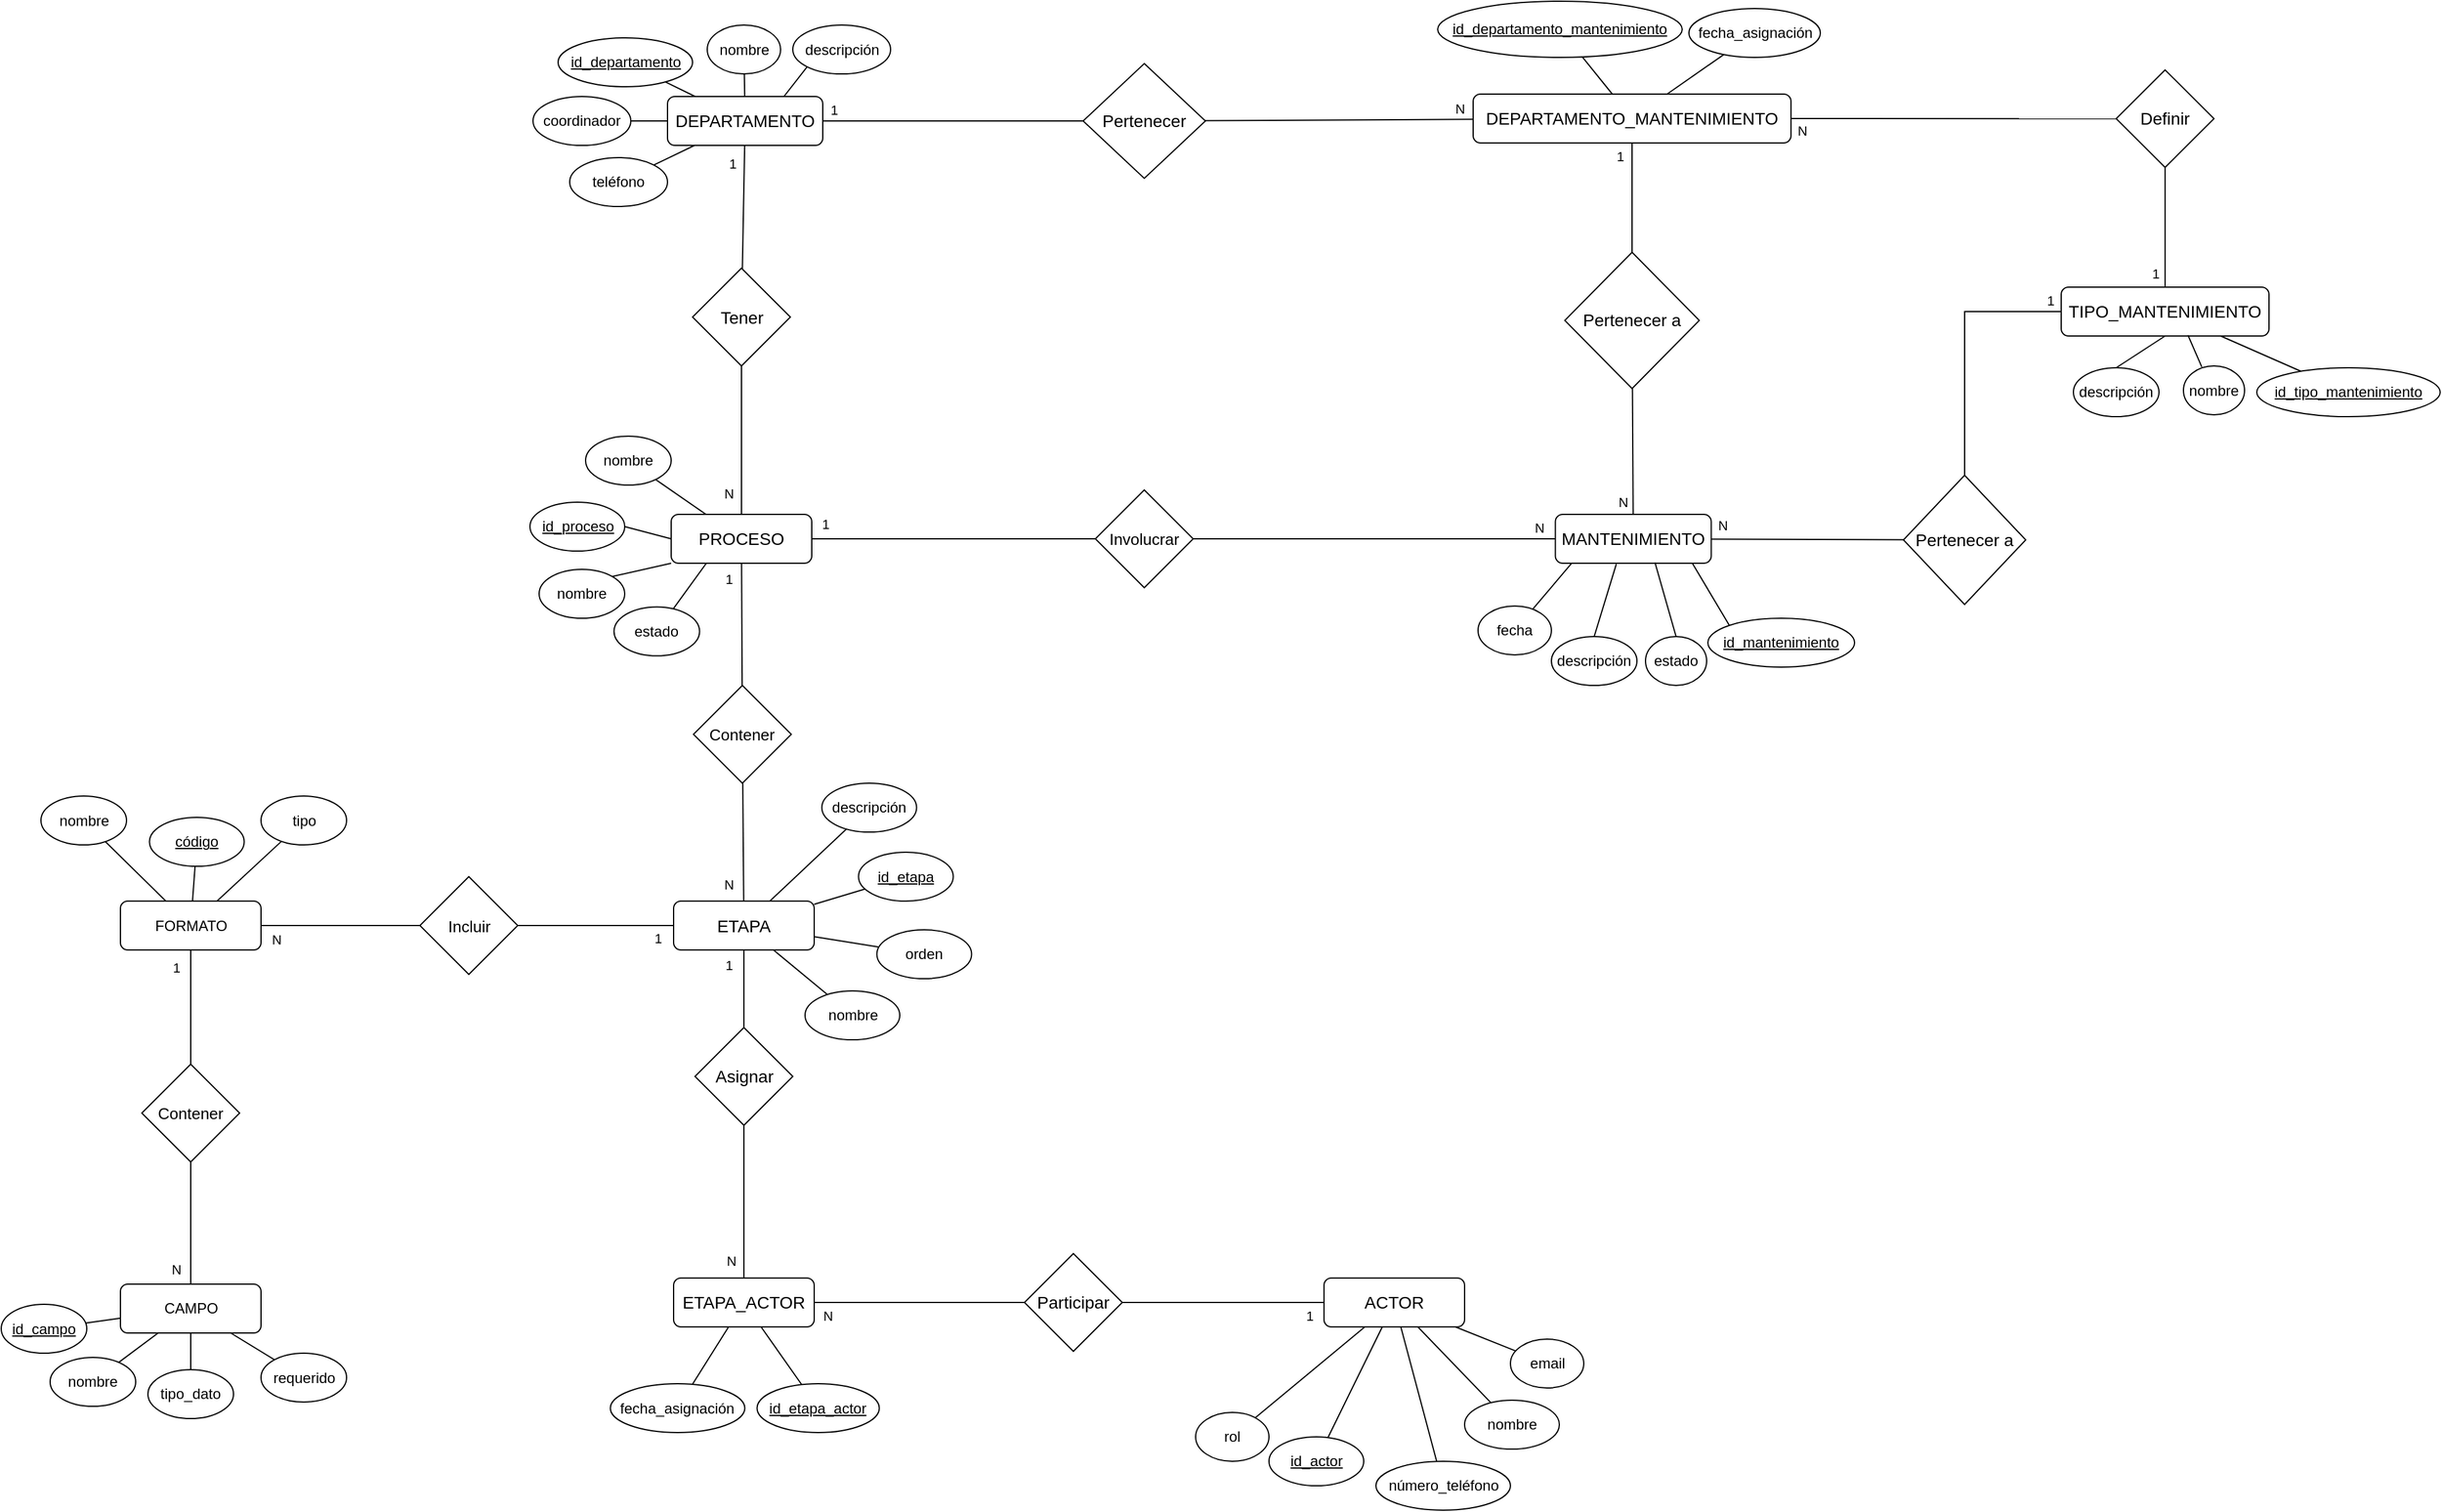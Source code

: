 <mxfile version="24.7.7">
  <diagram id="R2lEEEUBdFMjLlhIrx00" name="Page-1">
    <mxGraphModel dx="5080" dy="316" grid="1" gridSize="10" guides="1" tooltips="1" connect="1" arrows="1" fold="1" page="1" pageScale="1" pageWidth="850" pageHeight="1100" math="0" shadow="0" extFonts="Permanent Marker^https://fonts.googleapis.com/css?family=Permanent+Marker">
      <root>
        <mxCell id="0" />
        <mxCell id="1" parent="0" />
        <mxCell id="_VZzQesK3iK8Sfg0g6EO-2" style="rounded=0;orthogonalLoop=1;jettySize=auto;html=1;endArrow=none;endFill=0;" parent="1" source="_VZzQesK3iK8Sfg0g6EO-5" target="_VZzQesK3iK8Sfg0g6EO-8" edge="1">
          <mxGeometry relative="1" as="geometry" />
        </mxCell>
        <mxCell id="_VZzQesK3iK8Sfg0g6EO-3" style="edgeStyle=none;shape=connector;rounded=0;orthogonalLoop=1;jettySize=auto;html=1;strokeColor=default;align=center;verticalAlign=middle;fontFamily=Helvetica;fontSize=11;fontColor=default;labelBackgroundColor=default;endArrow=none;endFill=0;" parent="1" source="_VZzQesK3iK8Sfg0g6EO-5" target="_VZzQesK3iK8Sfg0g6EO-6" edge="1">
          <mxGeometry relative="1" as="geometry" />
        </mxCell>
        <mxCell id="_VZzQesK3iK8Sfg0g6EO-79" style="rounded=0;orthogonalLoop=1;jettySize=auto;html=1;exitX=0.75;exitY=0;exitDx=0;exitDy=0;entryX=0;entryY=1;entryDx=0;entryDy=0;endArrow=none;endFill=0;" parent="1" source="_VZzQesK3iK8Sfg0g6EO-5" target="_VZzQesK3iK8Sfg0g6EO-77" edge="1">
          <mxGeometry relative="1" as="geometry" />
        </mxCell>
        <mxCell id="_VZzQesK3iK8Sfg0g6EO-156" value="" style="edgeStyle=none;shape=connector;rounded=0;orthogonalLoop=1;jettySize=auto;html=1;strokeColor=default;align=center;verticalAlign=middle;fontFamily=Helvetica;fontSize=11;fontColor=default;labelBackgroundColor=default;endArrow=none;endFill=0;" parent="1" source="_VZzQesK3iK8Sfg0g6EO-5" target="_VZzQesK3iK8Sfg0g6EO-155" edge="1">
          <mxGeometry relative="1" as="geometry" />
        </mxCell>
        <mxCell id="_VZzQesK3iK8Sfg0g6EO-173" value="" style="edgeStyle=none;shape=connector;rounded=0;orthogonalLoop=1;jettySize=auto;html=1;strokeColor=default;align=center;verticalAlign=middle;fontFamily=Helvetica;fontSize=11;fontColor=default;labelBackgroundColor=default;endArrow=none;endFill=0;" parent="1" source="_VZzQesK3iK8Sfg0g6EO-5" target="_VZzQesK3iK8Sfg0g6EO-80" edge="1">
          <mxGeometry relative="1" as="geometry" />
        </mxCell>
        <mxCell id="GkVQI7XCMICIGFyu3JIl-25" value="" style="edgeStyle=none;shape=connector;rounded=0;orthogonalLoop=1;jettySize=auto;html=1;strokeColor=default;align=center;verticalAlign=middle;fontFamily=Helvetica;fontSize=11;fontColor=default;labelBackgroundColor=default;endArrow=none;endFill=0;" parent="1" source="_VZzQesK3iK8Sfg0g6EO-5" target="GkVQI7XCMICIGFyu3JIl-24" edge="1">
          <mxGeometry relative="1" as="geometry" />
        </mxCell>
        <mxCell id="_VZzQesK3iK8Sfg0g6EO-5" value="&lt;font style=&quot;font-size: 14px;&quot;&gt;DEPARTAMENTO&lt;/font&gt;" style="whiteSpace=wrap;html=1;align=center;rounded=1;" parent="1" vertex="1">
          <mxGeometry x="-3440" y="428" width="127" height="40" as="geometry" />
        </mxCell>
        <mxCell id="_VZzQesK3iK8Sfg0g6EO-6" value="nombre" style="ellipse;whiteSpace=wrap;html=1;align=center;" parent="1" vertex="1">
          <mxGeometry x="-3407.5" y="369.5" width="60" height="40" as="geometry" />
        </mxCell>
        <mxCell id="_VZzQesK3iK8Sfg0g6EO-8" value="id_departamento" style="ellipse;whiteSpace=wrap;html=1;align=center;fontStyle=4;" parent="1" vertex="1">
          <mxGeometry x="-3529.5" y="380" width="110" height="40" as="geometry" />
        </mxCell>
        <mxCell id="_VZzQesK3iK8Sfg0g6EO-9" style="rounded=0;orthogonalLoop=1;jettySize=auto;html=1;endArrow=none;endFill=0;exitX=0.876;exitY=0.985;exitDx=0;exitDy=0;entryX=0;entryY=0;entryDx=0;entryDy=0;exitPerimeter=0;" parent="1" source="_VZzQesK3iK8Sfg0g6EO-11" target="_VZzQesK3iK8Sfg0g6EO-13" edge="1">
          <mxGeometry relative="1" as="geometry" />
        </mxCell>
        <mxCell id="_VZzQesK3iK8Sfg0g6EO-10" style="edgeStyle=none;shape=connector;rounded=0;orthogonalLoop=1;jettySize=auto;html=1;strokeColor=default;align=center;verticalAlign=middle;fontFamily=Helvetica;fontSize=11;fontColor=default;labelBackgroundColor=default;endArrow=none;endFill=0;exitX=0.109;exitY=0.983;exitDx=0;exitDy=0;exitPerimeter=0;" parent="1" source="_VZzQesK3iK8Sfg0g6EO-11" target="_VZzQesK3iK8Sfg0g6EO-12" edge="1">
          <mxGeometry relative="1" as="geometry" />
        </mxCell>
        <mxCell id="GkVQI7XCMICIGFyu3JIl-2" value="" style="rounded=0;orthogonalLoop=1;jettySize=auto;html=1;endArrow=none;endFill=0;" parent="1" source="_VZzQesK3iK8Sfg0g6EO-11" target="GkVQI7XCMICIGFyu3JIl-1" edge="1">
          <mxGeometry relative="1" as="geometry" />
        </mxCell>
        <mxCell id="GkVQI7XCMICIGFyu3JIl-9" value="" style="edgeStyle=none;shape=connector;rounded=0;orthogonalLoop=1;jettySize=auto;html=1;strokeColor=default;align=center;verticalAlign=middle;fontFamily=Helvetica;fontSize=11;fontColor=default;labelBackgroundColor=default;endArrow=none;endFill=0;" parent="1" source="_VZzQesK3iK8Sfg0g6EO-11" target="GkVQI7XCMICIGFyu3JIl-7" edge="1">
          <mxGeometry relative="1" as="geometry" />
        </mxCell>
        <mxCell id="_VZzQesK3iK8Sfg0g6EO-11" value="&lt;font style=&quot;font-size: 14px;&quot;&gt;MANTENIMIENTO&lt;/font&gt;" style="whiteSpace=wrap;html=1;align=center;rounded=1;" parent="1" vertex="1">
          <mxGeometry x="-2713.75" y="770" width="127.5" height="40" as="geometry" />
        </mxCell>
        <mxCell id="_VZzQesK3iK8Sfg0g6EO-12" value="fecha" style="ellipse;whiteSpace=wrap;html=1;align=center;" parent="1" vertex="1">
          <mxGeometry x="-2777" y="845" width="60" height="40" as="geometry" />
        </mxCell>
        <mxCell id="_VZzQesK3iK8Sfg0g6EO-13" value="id_mantenimiento" style="ellipse;whiteSpace=wrap;html=1;align=center;fontStyle=4;" parent="1" vertex="1">
          <mxGeometry x="-2589" y="855" width="120" height="40" as="geometry" />
        </mxCell>
        <mxCell id="_VZzQesK3iK8Sfg0g6EO-112" value="" style="edgeStyle=none;shape=connector;rounded=0;orthogonalLoop=1;jettySize=auto;html=1;strokeColor=default;align=center;verticalAlign=middle;fontFamily=Helvetica;fontSize=11;fontColor=default;labelBackgroundColor=default;endArrow=none;endFill=0;" parent="1" source="_VZzQesK3iK8Sfg0g6EO-68" target="_VZzQesK3iK8Sfg0g6EO-111" edge="1">
          <mxGeometry relative="1" as="geometry" />
        </mxCell>
        <mxCell id="_VZzQesK3iK8Sfg0g6EO-115" value="" style="edgeStyle=none;shape=connector;rounded=0;orthogonalLoop=1;jettySize=auto;html=1;strokeColor=default;align=center;verticalAlign=middle;fontFamily=Helvetica;fontSize=11;fontColor=default;labelBackgroundColor=default;endArrow=none;endFill=0;" parent="1" source="_VZzQesK3iK8Sfg0g6EO-68" target="_VZzQesK3iK8Sfg0g6EO-114" edge="1">
          <mxGeometry relative="1" as="geometry" />
        </mxCell>
        <mxCell id="_VZzQesK3iK8Sfg0g6EO-163" value="" style="edgeStyle=none;shape=connector;rounded=0;orthogonalLoop=1;jettySize=auto;html=1;strokeColor=default;align=center;verticalAlign=middle;fontFamily=Helvetica;fontSize=11;fontColor=default;labelBackgroundColor=default;endArrow=none;endFill=0;" parent="1" source="_VZzQesK3iK8Sfg0g6EO-68" target="_VZzQesK3iK8Sfg0g6EO-162" edge="1">
          <mxGeometry relative="1" as="geometry" />
        </mxCell>
        <mxCell id="GkVQI7XCMICIGFyu3JIl-8" value="" style="edgeStyle=none;shape=connector;rounded=0;orthogonalLoop=1;jettySize=auto;html=1;strokeColor=default;align=center;verticalAlign=middle;fontFamily=Helvetica;fontSize=11;fontColor=default;labelBackgroundColor=default;endArrow=none;endFill=0;" parent="1" source="_VZzQesK3iK8Sfg0g6EO-68" target="GkVQI7XCMICIGFyu3JIl-7" edge="1">
          <mxGeometry relative="1" as="geometry" />
        </mxCell>
        <mxCell id="GkVQI7XCMICIGFyu3JIl-26" value="" style="edgeStyle=none;shape=connector;rounded=0;orthogonalLoop=1;jettySize=auto;html=1;strokeColor=default;align=center;verticalAlign=middle;fontFamily=Helvetica;fontSize=11;fontColor=default;labelBackgroundColor=default;endArrow=none;endFill=0;" parent="1" source="_VZzQesK3iK8Sfg0g6EO-68" target="GkVQI7XCMICIGFyu3JIl-24" edge="1">
          <mxGeometry relative="1" as="geometry" />
        </mxCell>
        <mxCell id="_VZzQesK3iK8Sfg0g6EO-68" value="&lt;font style=&quot;font-size: 14px;&quot;&gt;DEPARTAMENTO_MANTENIMIENTO&lt;/font&gt;" style="whiteSpace=wrap;html=1;align=center;rounded=1;" parent="1" vertex="1">
          <mxGeometry x="-2781" y="426" width="260" height="40" as="geometry" />
        </mxCell>
        <mxCell id="_VZzQesK3iK8Sfg0g6EO-118" value="" style="edgeStyle=none;shape=connector;rounded=0;orthogonalLoop=1;jettySize=auto;html=1;strokeColor=default;align=center;verticalAlign=middle;fontFamily=Helvetica;fontSize=11;fontColor=default;labelBackgroundColor=default;endArrow=none;endFill=0;" parent="1" source="_VZzQesK3iK8Sfg0g6EO-69" target="_VZzQesK3iK8Sfg0g6EO-117" edge="1">
          <mxGeometry relative="1" as="geometry" />
        </mxCell>
        <mxCell id="_VZzQesK3iK8Sfg0g6EO-122" value="" style="edgeStyle=none;shape=connector;rounded=0;orthogonalLoop=1;jettySize=auto;html=1;strokeColor=default;align=center;verticalAlign=middle;fontFamily=Helvetica;fontSize=11;fontColor=default;labelBackgroundColor=default;endArrow=none;endFill=0;" parent="1" source="_VZzQesK3iK8Sfg0g6EO-69" target="_VZzQesK3iK8Sfg0g6EO-121" edge="1">
          <mxGeometry relative="1" as="geometry" />
        </mxCell>
        <mxCell id="_VZzQesK3iK8Sfg0g6EO-123" value="" style="edgeStyle=none;shape=connector;rounded=0;orthogonalLoop=1;jettySize=auto;html=1;strokeColor=default;align=center;verticalAlign=middle;fontFamily=Helvetica;fontSize=11;fontColor=default;labelBackgroundColor=default;endArrow=none;endFill=0;" parent="1" source="_VZzQesK3iK8Sfg0g6EO-69" target="_VZzQesK3iK8Sfg0g6EO-120" edge="1">
          <mxGeometry relative="1" as="geometry" />
        </mxCell>
        <mxCell id="_VZzQesK3iK8Sfg0g6EO-125" value="" style="edgeStyle=none;shape=connector;rounded=0;orthogonalLoop=1;jettySize=auto;html=1;strokeColor=default;align=center;verticalAlign=middle;fontFamily=Helvetica;fontSize=11;fontColor=default;labelBackgroundColor=default;endArrow=none;endFill=0;" parent="1" source="_VZzQesK3iK8Sfg0g6EO-69" target="_VZzQesK3iK8Sfg0g6EO-119" edge="1">
          <mxGeometry relative="1" as="geometry" />
        </mxCell>
        <mxCell id="_VZzQesK3iK8Sfg0g6EO-180" value="" style="edgeStyle=none;shape=connector;rounded=0;orthogonalLoop=1;jettySize=auto;html=1;strokeColor=default;align=center;verticalAlign=middle;fontFamily=Helvetica;fontSize=11;fontColor=default;labelBackgroundColor=default;endArrow=none;endFill=0;" parent="1" source="_VZzQesK3iK8Sfg0g6EO-69" target="_VZzQesK3iK8Sfg0g6EO-179" edge="1">
          <mxGeometry relative="1" as="geometry" />
        </mxCell>
        <mxCell id="_VZzQesK3iK8Sfg0g6EO-69" value="&lt;font style=&quot;font-size: 14px;&quot;&gt;ETAPA&lt;/font&gt;" style="whiteSpace=wrap;html=1;align=center;rounded=1;" parent="1" vertex="1">
          <mxGeometry x="-3435" y="1086.5" width="115" height="40" as="geometry" />
        </mxCell>
        <mxCell id="_VZzQesK3iK8Sfg0g6EO-106" value="" style="shape=connector;rounded=0;orthogonalLoop=1;jettySize=auto;html=1;strokeColor=default;align=center;verticalAlign=middle;fontFamily=Helvetica;fontSize=11;fontColor=default;labelBackgroundColor=default;endArrow=none;endFill=0;exitX=0.75;exitY=1;exitDx=0;exitDy=0;" parent="1" source="_VZzQesK3iK8Sfg0g6EO-70" target="_VZzQesK3iK8Sfg0g6EO-105" edge="1">
          <mxGeometry relative="1" as="geometry" />
        </mxCell>
        <mxCell id="_VZzQesK3iK8Sfg0g6EO-108" value="" style="edgeStyle=none;shape=connector;rounded=0;orthogonalLoop=1;jettySize=auto;html=1;strokeColor=default;align=center;verticalAlign=middle;fontFamily=Helvetica;fontSize=11;fontColor=default;labelBackgroundColor=default;endArrow=none;endFill=0;exitX=0.25;exitY=1;exitDx=0;exitDy=0;" parent="1" source="_VZzQesK3iK8Sfg0g6EO-70" target="_VZzQesK3iK8Sfg0g6EO-107" edge="1">
          <mxGeometry relative="1" as="geometry" />
        </mxCell>
        <mxCell id="_VZzQesK3iK8Sfg0g6EO-157" value="" style="edgeStyle=none;shape=connector;rounded=0;orthogonalLoop=1;jettySize=auto;html=1;strokeColor=default;align=center;verticalAlign=middle;fontFamily=Helvetica;fontSize=11;fontColor=default;labelBackgroundColor=default;endArrow=none;endFill=0;entryX=0.5;entryY=1;entryDx=0;entryDy=0;startArrow=none;startFill=0;" parent="1" source="_VZzQesK3iK8Sfg0g6EO-70" target="_VZzQesK3iK8Sfg0g6EO-155" edge="1">
          <mxGeometry relative="1" as="geometry" />
        </mxCell>
        <mxCell id="_VZzQesK3iK8Sfg0g6EO-169" value="" style="edgeStyle=none;shape=connector;rounded=0;orthogonalLoop=1;jettySize=auto;html=1;strokeColor=default;align=center;verticalAlign=middle;fontFamily=Helvetica;fontSize=11;fontColor=default;labelBackgroundColor=default;endArrow=none;endFill=0;" parent="1" source="_VZzQesK3iK8Sfg0g6EO-70" target="_VZzQesK3iK8Sfg0g6EO-167" edge="1">
          <mxGeometry relative="1" as="geometry" />
        </mxCell>
        <mxCell id="_VZzQesK3iK8Sfg0g6EO-191" value="" style="edgeStyle=none;shape=connector;rounded=0;orthogonalLoop=1;jettySize=auto;html=1;strokeColor=default;align=center;verticalAlign=middle;fontFamily=Helvetica;fontSize=11;fontColor=default;labelBackgroundColor=default;endArrow=none;endFill=0;" parent="1" source="_VZzQesK3iK8Sfg0g6EO-70" target="_VZzQesK3iK8Sfg0g6EO-190" edge="1">
          <mxGeometry relative="1" as="geometry" />
        </mxCell>
        <mxCell id="_VZzQesK3iK8Sfg0g6EO-70" value="&lt;font style=&quot;font-size: 14px;&quot;&gt;PROCESO&lt;/font&gt;" style="whiteSpace=wrap;html=1;align=center;rounded=1;" parent="1" vertex="1">
          <mxGeometry x="-3437" y="770" width="115" height="40" as="geometry" />
        </mxCell>
        <mxCell id="_VZzQesK3iK8Sfg0g6EO-71" value="&lt;font style=&quot;font-size: 14px;&quot;&gt;ETAPA_ACTOR&lt;/font&gt;" style="whiteSpace=wrap;html=1;align=center;rounded=1;" parent="1" vertex="1">
          <mxGeometry x="-3435" y="1395" width="115" height="40" as="geometry" />
        </mxCell>
        <mxCell id="_VZzQesK3iK8Sfg0g6EO-146" value="" style="edgeStyle=none;shape=connector;rounded=0;orthogonalLoop=1;jettySize=auto;html=1;strokeColor=default;align=center;verticalAlign=middle;fontFamily=Helvetica;fontSize=11;fontColor=default;labelBackgroundColor=default;endArrow=none;endFill=0;" parent="1" source="_VZzQesK3iK8Sfg0g6EO-73" target="_VZzQesK3iK8Sfg0g6EO-145" edge="1">
          <mxGeometry relative="1" as="geometry" />
        </mxCell>
        <mxCell id="_VZzQesK3iK8Sfg0g6EO-181" value="" style="edgeStyle=none;shape=connector;rounded=0;orthogonalLoop=1;jettySize=auto;html=1;strokeColor=default;align=center;verticalAlign=middle;fontFamily=Helvetica;fontSize=11;fontColor=default;labelBackgroundColor=default;endArrow=none;endFill=0;" parent="1" source="_VZzQesK3iK8Sfg0g6EO-73" target="_VZzQesK3iK8Sfg0g6EO-179" edge="1">
          <mxGeometry relative="1" as="geometry" />
        </mxCell>
        <mxCell id="GkVQI7XCMICIGFyu3JIl-54" value="" style="edgeStyle=none;shape=connector;rounded=0;orthogonalLoop=1;jettySize=auto;html=1;strokeColor=default;align=center;verticalAlign=middle;fontFamily=Helvetica;fontSize=11;fontColor=default;labelBackgroundColor=default;endArrow=none;endFill=0;" parent="1" source="_VZzQesK3iK8Sfg0g6EO-73" target="GkVQI7XCMICIGFyu3JIl-53" edge="1">
          <mxGeometry relative="1" as="geometry" />
        </mxCell>
        <mxCell id="_VZzQesK3iK8Sfg0g6EO-73" value="FORMATO" style="whiteSpace=wrap;html=1;align=center;rounded=1;" parent="1" vertex="1">
          <mxGeometry x="-3887.5" y="1086.5" width="115" height="40" as="geometry" />
        </mxCell>
        <mxCell id="_VZzQesK3iK8Sfg0g6EO-137" value="" style="edgeStyle=none;shape=connector;rounded=0;orthogonalLoop=1;jettySize=auto;html=1;strokeColor=default;align=center;verticalAlign=middle;fontFamily=Helvetica;fontSize=11;fontColor=default;labelBackgroundColor=default;endArrow=none;endFill=0;" parent="1" source="_VZzQesK3iK8Sfg0g6EO-74" target="_VZzQesK3iK8Sfg0g6EO-127" edge="1">
          <mxGeometry relative="1" as="geometry" />
        </mxCell>
        <mxCell id="_VZzQesK3iK8Sfg0g6EO-138" value="" style="edgeStyle=none;shape=connector;rounded=0;orthogonalLoop=1;jettySize=auto;html=1;strokeColor=default;align=center;verticalAlign=middle;fontFamily=Helvetica;fontSize=11;fontColor=default;labelBackgroundColor=default;endArrow=none;endFill=0;" parent="1" source="_VZzQesK3iK8Sfg0g6EO-74" target="_VZzQesK3iK8Sfg0g6EO-126" edge="1">
          <mxGeometry relative="1" as="geometry" />
        </mxCell>
        <mxCell id="_VZzQesK3iK8Sfg0g6EO-139" value="" style="edgeStyle=none;shape=connector;rounded=0;orthogonalLoop=1;jettySize=auto;html=1;strokeColor=default;align=center;verticalAlign=middle;fontFamily=Helvetica;fontSize=11;fontColor=default;labelBackgroundColor=default;endArrow=none;endFill=0;" parent="1" source="_VZzQesK3iK8Sfg0g6EO-74" target="_VZzQesK3iK8Sfg0g6EO-129" edge="1">
          <mxGeometry relative="1" as="geometry" />
        </mxCell>
        <mxCell id="_VZzQesK3iK8Sfg0g6EO-140" value="" style="edgeStyle=none;shape=connector;rounded=0;orthogonalLoop=1;jettySize=auto;html=1;strokeColor=default;align=center;verticalAlign=middle;fontFamily=Helvetica;fontSize=11;fontColor=default;labelBackgroundColor=default;endArrow=none;endFill=0;" parent="1" source="_VZzQesK3iK8Sfg0g6EO-74" target="_VZzQesK3iK8Sfg0g6EO-128" edge="1">
          <mxGeometry relative="1" as="geometry" />
        </mxCell>
        <mxCell id="_VZzQesK3iK8Sfg0g6EO-74" value="&lt;font style=&quot;font-size: 14px;&quot;&gt;ACTOR&lt;/font&gt;" style="whiteSpace=wrap;html=1;align=center;rounded=1;" parent="1" vertex="1">
          <mxGeometry x="-2903" y="1395" width="115" height="40" as="geometry" />
        </mxCell>
        <mxCell id="_VZzQesK3iK8Sfg0g6EO-100" value="" style="rounded=0;orthogonalLoop=1;jettySize=auto;html=1;endArrow=none;endFill=0;" parent="1" source="_VZzQesK3iK8Sfg0g6EO-75" target="_VZzQesK3iK8Sfg0g6EO-96" edge="1">
          <mxGeometry relative="1" as="geometry" />
        </mxCell>
        <mxCell id="_VZzQesK3iK8Sfg0g6EO-164" value="" style="edgeStyle=none;shape=connector;rounded=0;orthogonalLoop=1;jettySize=auto;html=1;strokeColor=default;align=center;verticalAlign=middle;fontFamily=Helvetica;fontSize=11;fontColor=default;labelBackgroundColor=default;endArrow=none;endFill=0;" parent="1" source="_VZzQesK3iK8Sfg0g6EO-75" target="_VZzQesK3iK8Sfg0g6EO-162" edge="1">
          <mxGeometry relative="1" as="geometry" />
        </mxCell>
        <mxCell id="GkVQI7XCMICIGFyu3JIl-6" value="" style="edgeStyle=orthogonalEdgeStyle;shape=connector;rounded=0;orthogonalLoop=1;jettySize=auto;html=1;strokeColor=default;align=center;verticalAlign=middle;fontFamily=Helvetica;fontSize=11;fontColor=default;labelBackgroundColor=default;endArrow=none;endFill=0;entryX=0.5;entryY=0;entryDx=0;entryDy=0;exitX=0;exitY=0.5;exitDx=0;exitDy=0;" parent="1" source="_VZzQesK3iK8Sfg0g6EO-75" target="GkVQI7XCMICIGFyu3JIl-1" edge="1">
          <mxGeometry relative="1" as="geometry" />
        </mxCell>
        <mxCell id="_VZzQesK3iK8Sfg0g6EO-75" value="&lt;font style=&quot;font-size: 14px;&quot;&gt;TIPO_MANTENIMIENTO&lt;/font&gt;" style="whiteSpace=wrap;html=1;align=center;rounded=1;" parent="1" vertex="1">
          <mxGeometry x="-2300" y="584" width="170" height="40" as="geometry" />
        </mxCell>
        <mxCell id="_VZzQesK3iK8Sfg0g6EO-77" value="descripción" style="ellipse;whiteSpace=wrap;html=1;align=center;" parent="1" vertex="1">
          <mxGeometry x="-3337.5" y="369.5" width="80" height="40" as="geometry" />
        </mxCell>
        <mxCell id="_VZzQesK3iK8Sfg0g6EO-80" value="teléfono" style="ellipse;whiteSpace=wrap;html=1;align=center;" parent="1" vertex="1">
          <mxGeometry x="-3520" y="478" width="80" height="40" as="geometry" />
        </mxCell>
        <mxCell id="_VZzQesK3iK8Sfg0g6EO-81" value="coordinador" style="ellipse;whiteSpace=wrap;html=1;align=center;" parent="1" vertex="1">
          <mxGeometry x="-3550" y="428" width="80" height="40" as="geometry" />
        </mxCell>
        <mxCell id="_VZzQesK3iK8Sfg0g6EO-85" value="" style="endArrow=none;html=1;rounded=0;exitX=1;exitY=0.5;exitDx=0;exitDy=0;entryX=0;entryY=0.5;entryDx=0;entryDy=0;" parent="1" source="_VZzQesK3iK8Sfg0g6EO-81" target="_VZzQesK3iK8Sfg0g6EO-5" edge="1">
          <mxGeometry width="50" height="50" relative="1" as="geometry">
            <mxPoint x="-3380" y="482" as="sourcePoint" />
            <mxPoint x="-3330" y="432" as="targetPoint" />
          </mxGeometry>
        </mxCell>
        <mxCell id="_VZzQesK3iK8Sfg0g6EO-88" value="descripción" style="ellipse;whiteSpace=wrap;html=1;align=center;" parent="1" vertex="1">
          <mxGeometry x="-2717" y="870" width="70" height="40" as="geometry" />
        </mxCell>
        <mxCell id="_VZzQesK3iK8Sfg0g6EO-89" value="" style="endArrow=none;html=1;rounded=0;entryX=0.391;entryY=1.017;entryDx=0;entryDy=0;exitX=0.5;exitY=0;exitDx=0;exitDy=0;entryPerimeter=0;" parent="1" source="_VZzQesK3iK8Sfg0g6EO-88" target="_VZzQesK3iK8Sfg0g6EO-11" edge="1">
          <mxGeometry width="50" height="50" relative="1" as="geometry">
            <mxPoint x="-2810" y="884.5" as="sourcePoint" />
            <mxPoint x="-2760" y="834.5" as="targetPoint" />
          </mxGeometry>
        </mxCell>
        <mxCell id="_VZzQesK3iK8Sfg0g6EO-90" value="estado" style="ellipse;whiteSpace=wrap;html=1;align=center;" parent="1" vertex="1">
          <mxGeometry x="-2640" y="870" width="50" height="40" as="geometry" />
        </mxCell>
        <mxCell id="_VZzQesK3iK8Sfg0g6EO-91" value="" style="endArrow=none;html=1;rounded=0;entryX=0.639;entryY=0.985;entryDx=0;entryDy=0;exitX=0.5;exitY=0;exitDx=0;exitDy=0;entryPerimeter=0;" parent="1" source="_VZzQesK3iK8Sfg0g6EO-90" target="_VZzQesK3iK8Sfg0g6EO-11" edge="1">
          <mxGeometry width="50" height="50" relative="1" as="geometry">
            <mxPoint x="-2770" y="874.5" as="sourcePoint" />
            <mxPoint x="-2766" y="844.5" as="targetPoint" />
          </mxGeometry>
        </mxCell>
        <mxCell id="_VZzQesK3iK8Sfg0g6EO-92" value="descripción" style="ellipse;whiteSpace=wrap;html=1;align=center;" parent="1" vertex="1">
          <mxGeometry x="-2290" y="650" width="70" height="40" as="geometry" />
        </mxCell>
        <mxCell id="_VZzQesK3iK8Sfg0g6EO-93" value="nombre" style="ellipse;whiteSpace=wrap;html=1;align=center;" parent="1" vertex="1">
          <mxGeometry x="-2200" y="648.5" width="50" height="40" as="geometry" />
        </mxCell>
        <mxCell id="_VZzQesK3iK8Sfg0g6EO-94" value="" style="endArrow=none;html=1;rounded=0;entryX=0.5;entryY=1;entryDx=0;entryDy=0;exitX=0.5;exitY=0;exitDx=0;exitDy=0;" parent="1" source="_VZzQesK3iK8Sfg0g6EO-92" target="_VZzQesK3iK8Sfg0g6EO-75" edge="1">
          <mxGeometry width="50" height="50" relative="1" as="geometry">
            <mxPoint x="-2370" y="724" as="sourcePoint" />
            <mxPoint x="-2320" y="674" as="targetPoint" />
          </mxGeometry>
        </mxCell>
        <mxCell id="_VZzQesK3iK8Sfg0g6EO-95" value="" style="endArrow=none;html=1;rounded=0;entryX=0.3;entryY=0.021;entryDx=0;entryDy=0;exitX=0.61;exitY=0.983;exitDx=0;exitDy=0;exitPerimeter=0;entryPerimeter=0;" parent="1" source="_VZzQesK3iK8Sfg0g6EO-75" target="_VZzQesK3iK8Sfg0g6EO-93" edge="1">
          <mxGeometry width="50" height="50" relative="1" as="geometry">
            <mxPoint x="-2370" y="724" as="sourcePoint" />
            <mxPoint x="-2320" y="674" as="targetPoint" />
          </mxGeometry>
        </mxCell>
        <mxCell id="_VZzQesK3iK8Sfg0g6EO-96" value="&lt;u&gt;id_tipo_mantenimiento&lt;/u&gt;" style="ellipse;whiteSpace=wrap;html=1;align=center;" parent="1" vertex="1">
          <mxGeometry x="-2140" y="650" width="150" height="40" as="geometry" />
        </mxCell>
        <mxCell id="_VZzQesK3iK8Sfg0g6EO-101" value="nombre" style="ellipse;whiteSpace=wrap;html=1;align=center;" parent="1" vertex="1">
          <mxGeometry x="-3545" y="815" width="70" height="40" as="geometry" />
        </mxCell>
        <mxCell id="_VZzQesK3iK8Sfg0g6EO-102" value="&lt;u&gt;id_proceso&lt;/u&gt;" style="ellipse;whiteSpace=wrap;html=1;align=center;" parent="1" vertex="1">
          <mxGeometry x="-3552.5" y="760" width="77.5" height="40" as="geometry" />
        </mxCell>
        <mxCell id="_VZzQesK3iK8Sfg0g6EO-103" value="" style="endArrow=none;html=1;rounded=0;entryX=0;entryY=1;entryDx=0;entryDy=0;exitX=1;exitY=0;exitDx=0;exitDy=0;" parent="1" source="_VZzQesK3iK8Sfg0g6EO-101" target="_VZzQesK3iK8Sfg0g6EO-70" edge="1">
          <mxGeometry width="50" height="50" relative="1" as="geometry">
            <mxPoint x="-3660" y="909.5" as="sourcePoint" />
            <mxPoint x="-3505" y="810" as="targetPoint" />
          </mxGeometry>
        </mxCell>
        <mxCell id="_VZzQesK3iK8Sfg0g6EO-104" value="" style="endArrow=none;html=1;rounded=0;entryX=1;entryY=0.5;entryDx=0;entryDy=0;exitX=0;exitY=0.5;exitDx=0;exitDy=0;" parent="1" source="_VZzQesK3iK8Sfg0g6EO-70" target="_VZzQesK3iK8Sfg0g6EO-102" edge="1">
          <mxGeometry width="50" height="50" relative="1" as="geometry">
            <mxPoint x="-3467" y="810" as="sourcePoint" />
            <mxPoint x="-3610" y="859.5" as="targetPoint" />
          </mxGeometry>
        </mxCell>
        <mxCell id="_VZzQesK3iK8Sfg0g6EO-105" value="nombre" style="ellipse;whiteSpace=wrap;html=1;align=center;" parent="1" vertex="1">
          <mxGeometry x="-3507" y="706" width="70" height="40" as="geometry" />
        </mxCell>
        <mxCell id="_VZzQesK3iK8Sfg0g6EO-107" value="estado" style="ellipse;whiteSpace=wrap;html=1;align=center;" parent="1" vertex="1">
          <mxGeometry x="-3483.75" y="845.75" width="70" height="40" as="geometry" />
        </mxCell>
        <mxCell id="_VZzQesK3iK8Sfg0g6EO-111" value="&lt;u&gt;id_departamento_mantenimiento&lt;/u&gt;" style="ellipse;whiteSpace=wrap;html=1;align=center;" parent="1" vertex="1">
          <mxGeometry x="-2810" y="350" width="200" height="46" as="geometry" />
        </mxCell>
        <mxCell id="_VZzQesK3iK8Sfg0g6EO-114" value="fecha_asignación" style="ellipse;whiteSpace=wrap;html=1;align=center;" parent="1" vertex="1">
          <mxGeometry x="-2604.5" y="356" width="107.5" height="40" as="geometry" />
        </mxCell>
        <mxCell id="_VZzQesK3iK8Sfg0g6EO-117" value="&lt;u&gt;id_etapa&lt;/u&gt;" style="ellipse;whiteSpace=wrap;html=1;align=center;" parent="1" vertex="1">
          <mxGeometry x="-3283.75" y="1046.5" width="77.5" height="40" as="geometry" />
        </mxCell>
        <mxCell id="_VZzQesK3iK8Sfg0g6EO-119" value="nombre" style="ellipse;whiteSpace=wrap;html=1;align=center;" parent="1" vertex="1">
          <mxGeometry x="-3327.5" y="1160" width="77.5" height="40" as="geometry" />
        </mxCell>
        <mxCell id="_VZzQesK3iK8Sfg0g6EO-120" value="orden&lt;span style=&quot;color: rgba(0, 0, 0, 0); font-family: monospace; font-size: 0px; text-align: start; text-wrap: nowrap;&quot;&gt;%3CmxGraphModel%3E%3Croot%3E%3CmxCell%20id%3D%220%22%2F%3E%3CmxCell%20id%3D%221%22%20parent%3D%220%22%2F%3E%3CmxCell%20id%3D%222%22%20value%3D%22nombre%22%20style%3D%22ellipse%3BwhiteSpace%3Dwrap%3Bhtml%3D1%3Balign%3Dcenter%3B%22%20vertex%3D%221%22%20parent%3D%221%22%3E%3CmxGeometry%20x%3D%22-2938.75%22%20y%3D%221330%22%20width%3D%2277.5%22%20height%3D%2240%22%20as%3D%22geometry%22%2F%3E%3C%2FmxCell%3E%3C%2Froot%3E%3C%2FmxGraphModel%3E&lt;/span&gt;" style="ellipse;whiteSpace=wrap;html=1;align=center;" parent="1" vertex="1">
          <mxGeometry x="-3268.75" y="1110" width="77.5" height="40" as="geometry" />
        </mxCell>
        <mxCell id="_VZzQesK3iK8Sfg0g6EO-121" value="descripción" style="ellipse;whiteSpace=wrap;html=1;align=center;" parent="1" vertex="1">
          <mxGeometry x="-3313.75" y="990" width="77.5" height="40" as="geometry" />
        </mxCell>
        <mxCell id="_VZzQesK3iK8Sfg0g6EO-126" value="&lt;u&gt;id_actor&lt;/u&gt;" style="ellipse;whiteSpace=wrap;html=1;align=center;" parent="1" vertex="1">
          <mxGeometry x="-2948" y="1525" width="77.5" height="40" as="geometry" />
        </mxCell>
        <mxCell id="_VZzQesK3iK8Sfg0g6EO-127" value="nombre" style="ellipse;whiteSpace=wrap;html=1;align=center;" parent="1" vertex="1">
          <mxGeometry x="-2788" y="1495" width="77.5" height="40" as="geometry" />
        </mxCell>
        <mxCell id="_VZzQesK3iK8Sfg0g6EO-128" value="rol" style="ellipse;whiteSpace=wrap;html=1;align=center;" parent="1" vertex="1">
          <mxGeometry x="-3008" y="1505" width="60" height="40" as="geometry" />
        </mxCell>
        <mxCell id="_VZzQesK3iK8Sfg0g6EO-129" value="número_teléfono" style="ellipse;whiteSpace=wrap;html=1;align=center;" parent="1" vertex="1">
          <mxGeometry x="-2860.5" y="1545" width="110" height="40" as="geometry" />
        </mxCell>
        <mxCell id="_VZzQesK3iK8Sfg0g6EO-131" value="" style="edgeStyle=none;shape=connector;rounded=0;orthogonalLoop=1;jettySize=auto;html=1;strokeColor=default;align=center;verticalAlign=middle;fontFamily=Helvetica;fontSize=11;fontColor=default;labelBackgroundColor=default;endArrow=none;endFill=0;" parent="1" source="_VZzQesK3iK8Sfg0g6EO-130" target="_VZzQesK3iK8Sfg0g6EO-74" edge="1">
          <mxGeometry relative="1" as="geometry" />
        </mxCell>
        <mxCell id="_VZzQesK3iK8Sfg0g6EO-130" value="email" style="ellipse;whiteSpace=wrap;html=1;align=center;" parent="1" vertex="1">
          <mxGeometry x="-2750.5" y="1445" width="60" height="40" as="geometry" />
        </mxCell>
        <mxCell id="GkVQI7XCMICIGFyu3JIl-46" value="" style="edgeStyle=none;shape=connector;rounded=0;orthogonalLoop=1;jettySize=auto;html=1;strokeColor=default;align=center;verticalAlign=middle;fontFamily=Helvetica;fontSize=11;fontColor=default;labelBackgroundColor=default;endArrow=none;endFill=0;" parent="1" source="_VZzQesK3iK8Sfg0g6EO-142" target="GkVQI7XCMICIGFyu3JIl-45" edge="1">
          <mxGeometry relative="1" as="geometry" />
        </mxCell>
        <mxCell id="GkVQI7XCMICIGFyu3JIl-52" value="" style="edgeStyle=none;shape=connector;rounded=0;orthogonalLoop=1;jettySize=auto;html=1;strokeColor=default;align=center;verticalAlign=middle;fontFamily=Helvetica;fontSize=11;fontColor=default;labelBackgroundColor=default;endArrow=none;endFill=0;" parent="1" source="_VZzQesK3iK8Sfg0g6EO-142" target="GkVQI7XCMICIGFyu3JIl-51" edge="1">
          <mxGeometry relative="1" as="geometry" />
        </mxCell>
        <mxCell id="GkVQI7XCMICIGFyu3JIl-55" value="" style="edgeStyle=none;shape=connector;rounded=0;orthogonalLoop=1;jettySize=auto;html=1;strokeColor=default;align=center;verticalAlign=middle;fontFamily=Helvetica;fontSize=11;fontColor=default;labelBackgroundColor=default;endArrow=none;endFill=0;" parent="1" source="_VZzQesK3iK8Sfg0g6EO-142" target="GkVQI7XCMICIGFyu3JIl-53" edge="1">
          <mxGeometry relative="1" as="geometry" />
        </mxCell>
        <mxCell id="_VZzQesK3iK8Sfg0g6EO-142" value="CAMPO" style="whiteSpace=wrap;html=1;align=center;rounded=1;" parent="1" vertex="1">
          <mxGeometry x="-3887.5" y="1400" width="115" height="40" as="geometry" />
        </mxCell>
        <mxCell id="_VZzQesK3iK8Sfg0g6EO-144" value="" style="edgeStyle=none;shape=connector;rounded=0;orthogonalLoop=1;jettySize=auto;html=1;strokeColor=default;align=center;verticalAlign=middle;fontFamily=Helvetica;fontSize=11;fontColor=default;labelBackgroundColor=default;endArrow=none;endFill=0;" parent="1" source="_VZzQesK3iK8Sfg0g6EO-143" target="_VZzQesK3iK8Sfg0g6EO-73" edge="1">
          <mxGeometry relative="1" as="geometry" />
        </mxCell>
        <mxCell id="_VZzQesK3iK8Sfg0g6EO-143" value="&lt;u&gt;código&lt;/u&gt;" style="ellipse;whiteSpace=wrap;html=1;align=center;" parent="1" vertex="1">
          <mxGeometry x="-3863.75" y="1018" width="77.5" height="40" as="geometry" />
        </mxCell>
        <mxCell id="_VZzQesK3iK8Sfg0g6EO-145" value="nombre" style="ellipse;whiteSpace=wrap;html=1;align=center;" parent="1" vertex="1">
          <mxGeometry x="-3952.5" y="1000.5" width="70" height="40" as="geometry" />
        </mxCell>
        <mxCell id="_VZzQesK3iK8Sfg0g6EO-149" value="" style="edgeStyle=none;shape=connector;rounded=0;orthogonalLoop=1;jettySize=auto;html=1;strokeColor=default;align=center;verticalAlign=middle;fontFamily=Helvetica;fontSize=11;fontColor=default;labelBackgroundColor=default;endArrow=none;endFill=0;" parent="1" source="_VZzQesK3iK8Sfg0g6EO-148" target="_VZzQesK3iK8Sfg0g6EO-73" edge="1">
          <mxGeometry relative="1" as="geometry" />
        </mxCell>
        <mxCell id="_VZzQesK3iK8Sfg0g6EO-148" value="tipo" style="ellipse;whiteSpace=wrap;html=1;align=center;" parent="1" vertex="1">
          <mxGeometry x="-3772.5" y="1000.5" width="70" height="40" as="geometry" />
        </mxCell>
        <mxCell id="_VZzQesK3iK8Sfg0g6EO-151" value="" style="edgeStyle=none;shape=connector;rounded=0;orthogonalLoop=1;jettySize=auto;html=1;strokeColor=default;align=center;verticalAlign=middle;fontFamily=Helvetica;fontSize=11;fontColor=default;labelBackgroundColor=default;endArrow=none;endFill=0;" parent="1" source="_VZzQesK3iK8Sfg0g6EO-150" target="_VZzQesK3iK8Sfg0g6EO-71" edge="1">
          <mxGeometry relative="1" as="geometry" />
        </mxCell>
        <mxCell id="_VZzQesK3iK8Sfg0g6EO-150" value="&lt;u&gt;id_etapa_actor&lt;/u&gt;" style="ellipse;whiteSpace=wrap;html=1;align=center;" parent="1" vertex="1">
          <mxGeometry x="-3366.75" y="1481.5" width="100" height="40" as="geometry" />
        </mxCell>
        <mxCell id="_VZzQesK3iK8Sfg0g6EO-153" value="" style="edgeStyle=none;shape=connector;rounded=0;orthogonalLoop=1;jettySize=auto;html=1;strokeColor=default;align=center;verticalAlign=middle;fontFamily=Helvetica;fontSize=11;fontColor=default;labelBackgroundColor=default;endArrow=none;endFill=0;" parent="1" source="_VZzQesK3iK8Sfg0g6EO-152" target="_VZzQesK3iK8Sfg0g6EO-71" edge="1">
          <mxGeometry relative="1" as="geometry" />
        </mxCell>
        <mxCell id="_VZzQesK3iK8Sfg0g6EO-152" value="fecha_asignación" style="ellipse;whiteSpace=wrap;html=1;align=center;" parent="1" vertex="1">
          <mxGeometry x="-3486.75" y="1481.5" width="110" height="40" as="geometry" />
        </mxCell>
        <mxCell id="_VZzQesK3iK8Sfg0g6EO-155" value="&lt;font style=&quot;font-size: 14px;&quot;&gt;Tener&lt;/font&gt;" style="rhombus;whiteSpace=wrap;html=1;fontFamily=Helvetica;fontSize=11;fontColor=default;labelBackgroundColor=default;" parent="1" vertex="1">
          <mxGeometry x="-3419.5" y="568.5" width="80" height="80" as="geometry" />
        </mxCell>
        <mxCell id="_VZzQesK3iK8Sfg0g6EO-160" value="1" style="text;html=1;align=center;verticalAlign=middle;resizable=0;points=[];autosize=1;strokeColor=none;fillColor=none;fontFamily=Helvetica;fontSize=11;fontColor=default;labelBackgroundColor=default;" parent="1" vertex="1">
          <mxGeometry x="-3402" y="468" width="30" height="30" as="geometry" />
        </mxCell>
        <mxCell id="_VZzQesK3iK8Sfg0g6EO-161" value="N" style="text;html=1;align=center;verticalAlign=middle;resizable=0;points=[];autosize=1;strokeColor=none;fillColor=none;fontFamily=Helvetica;fontSize=11;fontColor=default;labelBackgroundColor=default;" parent="1" vertex="1">
          <mxGeometry x="-3405" y="738" width="30" height="30" as="geometry" />
        </mxCell>
        <mxCell id="_VZzQesK3iK8Sfg0g6EO-162" value="&lt;font style=&quot;font-size: 14px;&quot;&gt;Definir&lt;/font&gt;" style="rhombus;whiteSpace=wrap;html=1;fontFamily=Helvetica;fontSize=11;fontColor=default;labelBackgroundColor=default;" parent="1" vertex="1">
          <mxGeometry x="-2255" y="406.25" width="80" height="79.75" as="geometry" />
        </mxCell>
        <mxCell id="_VZzQesK3iK8Sfg0g6EO-165" value="N" style="text;html=1;align=center;verticalAlign=middle;resizable=0;points=[];autosize=1;strokeColor=none;fillColor=none;fontFamily=Helvetica;fontSize=11;fontColor=default;labelBackgroundColor=default;" parent="1" vertex="1">
          <mxGeometry x="-2527" y="441" width="30" height="30" as="geometry" />
        </mxCell>
        <mxCell id="_VZzQesK3iK8Sfg0g6EO-166" value="1" style="text;html=1;align=center;verticalAlign=middle;resizable=0;points=[];autosize=1;strokeColor=none;fillColor=none;fontFamily=Helvetica;fontSize=11;fontColor=default;labelBackgroundColor=default;" parent="1" vertex="1">
          <mxGeometry x="-2238" y="557.5" width="30" height="30" as="geometry" />
        </mxCell>
        <mxCell id="_VZzQesK3iK8Sfg0g6EO-170" value="" style="edgeStyle=none;shape=connector;rounded=0;orthogonalLoop=1;jettySize=auto;html=1;strokeColor=default;align=center;verticalAlign=middle;fontFamily=Helvetica;fontSize=11;fontColor=default;labelBackgroundColor=default;endArrow=none;endFill=0;" parent="1" source="_VZzQesK3iK8Sfg0g6EO-167" target="_VZzQesK3iK8Sfg0g6EO-69" edge="1">
          <mxGeometry relative="1" as="geometry" />
        </mxCell>
        <mxCell id="_VZzQesK3iK8Sfg0g6EO-167" value="&lt;span style=&quot;font-size: 13px;&quot;&gt;Contener&lt;/span&gt;" style="rhombus;whiteSpace=wrap;html=1;fontFamily=Helvetica;fontSize=11;fontColor=default;labelBackgroundColor=default;" parent="1" vertex="1">
          <mxGeometry x="-3418.75" y="910" width="80" height="80" as="geometry" />
        </mxCell>
        <mxCell id="_VZzQesK3iK8Sfg0g6EO-176" value="1" style="text;html=1;align=center;verticalAlign=middle;resizable=0;points=[];autosize=1;strokeColor=none;fillColor=none;fontFamily=Helvetica;fontSize=11;fontColor=default;labelBackgroundColor=default;" parent="1" vertex="1">
          <mxGeometry x="-3319" y="423.5" width="30" height="30" as="geometry" />
        </mxCell>
        <mxCell id="_VZzQesK3iK8Sfg0g6EO-177" value="N" style="text;html=1;align=center;verticalAlign=middle;resizable=0;points=[];autosize=1;strokeColor=none;fillColor=none;fontFamily=Helvetica;fontSize=11;fontColor=default;labelBackgroundColor=default;" parent="1" vertex="1">
          <mxGeometry x="-2807" y="423" width="30" height="30" as="geometry" />
        </mxCell>
        <mxCell id="_VZzQesK3iK8Sfg0g6EO-179" value="&lt;span style=&quot;font-size: 13px;&quot;&gt;Incluir&lt;/span&gt;" style="rhombus;whiteSpace=wrap;html=1;fontFamily=Helvetica;fontSize=11;fontColor=default;labelBackgroundColor=default;" parent="1" vertex="1">
          <mxGeometry x="-3642.5" y="1066.5" width="80" height="80" as="geometry" />
        </mxCell>
        <mxCell id="_VZzQesK3iK8Sfg0g6EO-184" value="" style="edgeStyle=none;shape=connector;rounded=0;orthogonalLoop=1;jettySize=auto;html=1;strokeColor=default;align=center;verticalAlign=middle;fontFamily=Helvetica;fontSize=11;fontColor=default;labelBackgroundColor=default;endArrow=none;endFill=0;" parent="1" source="_VZzQesK3iK8Sfg0g6EO-183" target="_VZzQesK3iK8Sfg0g6EO-69" edge="1">
          <mxGeometry relative="1" as="geometry" />
        </mxCell>
        <mxCell id="_VZzQesK3iK8Sfg0g6EO-185" value="" style="edgeStyle=none;shape=connector;rounded=0;orthogonalLoop=1;jettySize=auto;html=1;strokeColor=default;align=center;verticalAlign=middle;fontFamily=Helvetica;fontSize=11;fontColor=default;labelBackgroundColor=default;endArrow=none;endFill=0;" parent="1" source="_VZzQesK3iK8Sfg0g6EO-183" target="_VZzQesK3iK8Sfg0g6EO-71" edge="1">
          <mxGeometry relative="1" as="geometry" />
        </mxCell>
        <mxCell id="_VZzQesK3iK8Sfg0g6EO-183" value="&lt;font style=&quot;font-size: 14px;&quot;&gt;Asignar&lt;/font&gt;" style="rhombus;whiteSpace=wrap;html=1;fontFamily=Helvetica;fontSize=11;fontColor=default;labelBackgroundColor=default;" parent="1" vertex="1">
          <mxGeometry x="-3417.5" y="1190" width="80" height="80" as="geometry" />
        </mxCell>
        <mxCell id="_VZzQesK3iK8Sfg0g6EO-187" value="" style="edgeStyle=none;shape=connector;rounded=0;orthogonalLoop=1;jettySize=auto;html=1;strokeColor=default;align=center;verticalAlign=middle;fontFamily=Helvetica;fontSize=11;fontColor=default;labelBackgroundColor=default;endArrow=none;endFill=0;" parent="1" source="_VZzQesK3iK8Sfg0g6EO-186" target="_VZzQesK3iK8Sfg0g6EO-71" edge="1">
          <mxGeometry relative="1" as="geometry" />
        </mxCell>
        <mxCell id="_VZzQesK3iK8Sfg0g6EO-189" value="" style="edgeStyle=none;shape=connector;rounded=0;orthogonalLoop=1;jettySize=auto;html=1;strokeColor=default;align=center;verticalAlign=middle;fontFamily=Helvetica;fontSize=11;fontColor=default;labelBackgroundColor=default;endArrow=none;endFill=0;" parent="1" source="_VZzQesK3iK8Sfg0g6EO-186" target="_VZzQesK3iK8Sfg0g6EO-74" edge="1">
          <mxGeometry relative="1" as="geometry" />
        </mxCell>
        <mxCell id="_VZzQesK3iK8Sfg0g6EO-186" value="&lt;font style=&quot;font-size: 14px;&quot;&gt;Participar&lt;/font&gt;" style="rhombus;whiteSpace=wrap;html=1;fontFamily=Helvetica;fontSize=11;fontColor=default;labelBackgroundColor=default;" parent="1" vertex="1">
          <mxGeometry x="-3148" y="1375" width="80" height="80" as="geometry" />
        </mxCell>
        <mxCell id="_VZzQesK3iK8Sfg0g6EO-192" value="" style="edgeStyle=none;shape=connector;rounded=0;orthogonalLoop=1;jettySize=auto;html=1;strokeColor=default;align=center;verticalAlign=middle;fontFamily=Helvetica;fontSize=11;fontColor=default;labelBackgroundColor=default;endArrow=none;endFill=0;" parent="1" source="_VZzQesK3iK8Sfg0g6EO-190" target="_VZzQesK3iK8Sfg0g6EO-11" edge="1">
          <mxGeometry relative="1" as="geometry" />
        </mxCell>
        <mxCell id="_VZzQesK3iK8Sfg0g6EO-190" value="&lt;span style=&quot;font-size: 13px;&quot;&gt;Involucrar&lt;/span&gt;" style="rhombus;whiteSpace=wrap;html=1;fontFamily=Helvetica;fontSize=11;fontColor=default;labelBackgroundColor=default;" parent="1" vertex="1">
          <mxGeometry x="-3090" y="750" width="80" height="80" as="geometry" />
        </mxCell>
        <mxCell id="GkVQI7XCMICIGFyu3JIl-1" value="&lt;font style=&quot;font-size: 14px;&quot;&gt;Pertenecer a&lt;/font&gt;" style="rhombus;whiteSpace=wrap;html=1;fontFamily=Helvetica;fontSize=11;fontColor=default;labelBackgroundColor=default;" parent="1" vertex="1">
          <mxGeometry x="-2429" y="738" width="100" height="105.75" as="geometry" />
        </mxCell>
        <mxCell id="GkVQI7XCMICIGFyu3JIl-7" value="&lt;font style=&quot;font-size: 14px;&quot;&gt;Pertenecer a&lt;/font&gt;" style="rhombus;whiteSpace=wrap;html=1;fontFamily=Helvetica;fontSize=11;fontColor=default;labelBackgroundColor=default;" parent="1" vertex="1">
          <mxGeometry x="-2706" y="555.5" width="110" height="111.5" as="geometry" />
        </mxCell>
        <mxCell id="GkVQI7XCMICIGFyu3JIl-24" value="&lt;font style=&quot;font-size: 14px;&quot;&gt;Pertenecer&lt;/font&gt;" style="rhombus;whiteSpace=wrap;html=1;fontFamily=Helvetica;fontSize=11;fontColor=default;labelBackgroundColor=default;" parent="1" vertex="1">
          <mxGeometry x="-3100" y="401" width="100" height="94" as="geometry" />
        </mxCell>
        <mxCell id="GkVQI7XCMICIGFyu3JIl-27" value="1" style="text;html=1;align=center;verticalAlign=middle;resizable=0;points=[];autosize=1;strokeColor=none;fillColor=none;fontFamily=Helvetica;fontSize=11;fontColor=default;labelBackgroundColor=default;" parent="1" vertex="1">
          <mxGeometry x="-3405" y="808" width="30" height="30" as="geometry" />
        </mxCell>
        <mxCell id="GkVQI7XCMICIGFyu3JIl-28" value="N" style="text;html=1;align=center;verticalAlign=middle;resizable=0;points=[];autosize=1;strokeColor=none;fillColor=none;fontFamily=Helvetica;fontSize=11;fontColor=default;labelBackgroundColor=default;" parent="1" vertex="1">
          <mxGeometry x="-3405" y="1058" width="30" height="30" as="geometry" />
        </mxCell>
        <mxCell id="GkVQI7XCMICIGFyu3JIl-29" value="1" style="text;html=1;align=center;verticalAlign=middle;resizable=0;points=[];autosize=1;strokeColor=none;fillColor=none;fontFamily=Helvetica;fontSize=11;fontColor=default;labelBackgroundColor=default;" parent="1" vertex="1">
          <mxGeometry x="-3462.75" y="1102" width="30" height="30" as="geometry" />
        </mxCell>
        <mxCell id="GkVQI7XCMICIGFyu3JIl-34" value="N" style="text;html=1;align=center;verticalAlign=middle;resizable=0;points=[];autosize=1;strokeColor=none;fillColor=none;fontFamily=Helvetica;fontSize=11;fontColor=default;labelBackgroundColor=default;" parent="1" vertex="1">
          <mxGeometry x="-3775" y="1103" width="30" height="30" as="geometry" />
        </mxCell>
        <mxCell id="GkVQI7XCMICIGFyu3JIl-35" value="1" style="text;html=1;align=center;verticalAlign=middle;resizable=0;points=[];autosize=1;strokeColor=none;fillColor=none;fontFamily=Helvetica;fontSize=11;fontColor=default;labelBackgroundColor=default;" parent="1" vertex="1">
          <mxGeometry x="-3405" y="1124" width="30" height="30" as="geometry" />
        </mxCell>
        <mxCell id="GkVQI7XCMICIGFyu3JIl-36" value="N" style="text;html=1;align=center;verticalAlign=middle;resizable=0;points=[];autosize=1;strokeColor=none;fillColor=none;fontFamily=Helvetica;fontSize=11;fontColor=default;labelBackgroundColor=default;" parent="1" vertex="1">
          <mxGeometry x="-3403" y="1366" width="30" height="30" as="geometry" />
        </mxCell>
        <mxCell id="GkVQI7XCMICIGFyu3JIl-37" value="1" style="text;html=1;align=center;verticalAlign=middle;resizable=0;points=[];autosize=1;strokeColor=none;fillColor=none;fontFamily=Helvetica;fontSize=11;fontColor=default;labelBackgroundColor=default;" parent="1" vertex="1">
          <mxGeometry x="-2930" y="1411" width="30" height="30" as="geometry" />
        </mxCell>
        <mxCell id="GkVQI7XCMICIGFyu3JIl-38" value="N" style="text;html=1;align=center;verticalAlign=middle;resizable=0;points=[];autosize=1;strokeColor=none;fillColor=none;fontFamily=Helvetica;fontSize=11;fontColor=default;labelBackgroundColor=default;" parent="1" vertex="1">
          <mxGeometry x="-3324" y="1411" width="30" height="30" as="geometry" />
        </mxCell>
        <mxCell id="GkVQI7XCMICIGFyu3JIl-39" value="N" style="text;html=1;align=center;verticalAlign=middle;resizable=0;points=[];autosize=1;strokeColor=none;fillColor=none;fontFamily=Helvetica;fontSize=11;fontColor=default;labelBackgroundColor=default;" parent="1" vertex="1">
          <mxGeometry x="-2592" y="764" width="30" height="30" as="geometry" />
        </mxCell>
        <mxCell id="GkVQI7XCMICIGFyu3JIl-40" value="1" style="text;html=1;align=center;verticalAlign=middle;resizable=0;points=[];autosize=1;strokeColor=none;fillColor=none;fontFamily=Helvetica;fontSize=11;fontColor=default;labelBackgroundColor=default;" parent="1" vertex="1">
          <mxGeometry x="-2324" y="580" width="30" height="30" as="geometry" />
        </mxCell>
        <mxCell id="GkVQI7XCMICIGFyu3JIl-41" value="&amp;nbsp;N" style="text;html=1;align=center;verticalAlign=middle;resizable=0;points=[];autosize=1;strokeColor=none;fillColor=none;fontFamily=Helvetica;fontSize=11;fontColor=default;labelBackgroundColor=default;" parent="1" vertex="1">
          <mxGeometry x="-2675" y="745" width="30" height="30" as="geometry" />
        </mxCell>
        <mxCell id="GkVQI7XCMICIGFyu3JIl-42" value="1" style="text;html=1;align=center;verticalAlign=middle;resizable=0;points=[];autosize=1;strokeColor=none;fillColor=none;fontFamily=Helvetica;fontSize=11;fontColor=default;labelBackgroundColor=default;" parent="1" vertex="1">
          <mxGeometry x="-2676" y="462" width="30" height="30" as="geometry" />
        </mxCell>
        <mxCell id="GkVQI7XCMICIGFyu3JIl-43" value="1" style="text;html=1;align=center;verticalAlign=middle;resizable=0;points=[];autosize=1;strokeColor=none;fillColor=none;fontFamily=Helvetica;fontSize=11;fontColor=default;labelBackgroundColor=default;" parent="1" vertex="1">
          <mxGeometry x="-3326" y="763" width="30" height="30" as="geometry" />
        </mxCell>
        <mxCell id="GkVQI7XCMICIGFyu3JIl-44" value="N" style="text;html=1;align=center;verticalAlign=middle;resizable=0;points=[];autosize=1;strokeColor=none;fillColor=none;fontFamily=Helvetica;fontSize=11;fontColor=default;labelBackgroundColor=default;" parent="1" vertex="1">
          <mxGeometry x="-2742" y="766" width="30" height="30" as="geometry" />
        </mxCell>
        <mxCell id="GkVQI7XCMICIGFyu3JIl-45" value="&lt;u&gt;id_campo&lt;/u&gt;" style="ellipse;whiteSpace=wrap;html=1;align=center;" parent="1" vertex="1">
          <mxGeometry x="-3985" y="1416.5" width="70" height="40" as="geometry" />
        </mxCell>
        <mxCell id="GkVQI7XCMICIGFyu3JIl-48" value="" style="edgeStyle=none;shape=connector;rounded=0;orthogonalLoop=1;jettySize=auto;html=1;strokeColor=default;align=center;verticalAlign=middle;fontFamily=Helvetica;fontSize=11;fontColor=default;labelBackgroundColor=default;endArrow=none;endFill=0;" parent="1" source="GkVQI7XCMICIGFyu3JIl-47" target="_VZzQesK3iK8Sfg0g6EO-142" edge="1">
          <mxGeometry relative="1" as="geometry" />
        </mxCell>
        <mxCell id="GkVQI7XCMICIGFyu3JIl-47" value="nombre" style="ellipse;whiteSpace=wrap;html=1;align=center;" parent="1" vertex="1">
          <mxGeometry x="-3945" y="1460" width="70" height="40" as="geometry" />
        </mxCell>
        <mxCell id="GkVQI7XCMICIGFyu3JIl-50" value="" style="edgeStyle=none;shape=connector;rounded=0;orthogonalLoop=1;jettySize=auto;html=1;strokeColor=default;align=center;verticalAlign=middle;fontFamily=Helvetica;fontSize=11;fontColor=default;labelBackgroundColor=default;endArrow=none;endFill=0;" parent="1" source="GkVQI7XCMICIGFyu3JIl-49" target="_VZzQesK3iK8Sfg0g6EO-142" edge="1">
          <mxGeometry relative="1" as="geometry" />
        </mxCell>
        <mxCell id="GkVQI7XCMICIGFyu3JIl-49" value="tipo_dato" style="ellipse;whiteSpace=wrap;html=1;align=center;" parent="1" vertex="1">
          <mxGeometry x="-3865" y="1470" width="70" height="40" as="geometry" />
        </mxCell>
        <mxCell id="GkVQI7XCMICIGFyu3JIl-51" value="requerido" style="ellipse;whiteSpace=wrap;html=1;align=center;" parent="1" vertex="1">
          <mxGeometry x="-3772.5" y="1456.5" width="70" height="40" as="geometry" />
        </mxCell>
        <mxCell id="GkVQI7XCMICIGFyu3JIl-53" value="&lt;span style=&quot;font-size: 13px;&quot;&gt;Contener&lt;/span&gt;" style="rhombus;whiteSpace=wrap;html=1;fontFamily=Helvetica;fontSize=11;fontColor=default;labelBackgroundColor=default;" parent="1" vertex="1">
          <mxGeometry x="-3870" y="1220" width="80" height="80" as="geometry" />
        </mxCell>
        <mxCell id="GkVQI7XCMICIGFyu3JIl-56" value="1" style="text;html=1;align=center;verticalAlign=middle;resizable=0;points=[];autosize=1;strokeColor=none;fillColor=none;fontFamily=Helvetica;fontSize=11;fontColor=default;labelBackgroundColor=default;" parent="1" vertex="1">
          <mxGeometry x="-3857" y="1126" width="30" height="30" as="geometry" />
        </mxCell>
        <mxCell id="GkVQI7XCMICIGFyu3JIl-57" value="N" style="text;html=1;align=center;verticalAlign=middle;resizable=0;points=[];autosize=1;strokeColor=none;fillColor=none;fontFamily=Helvetica;fontSize=11;fontColor=default;labelBackgroundColor=default;" parent="1" vertex="1">
          <mxGeometry x="-3857" y="1373" width="30" height="30" as="geometry" />
        </mxCell>
      </root>
    </mxGraphModel>
  </diagram>
</mxfile>
